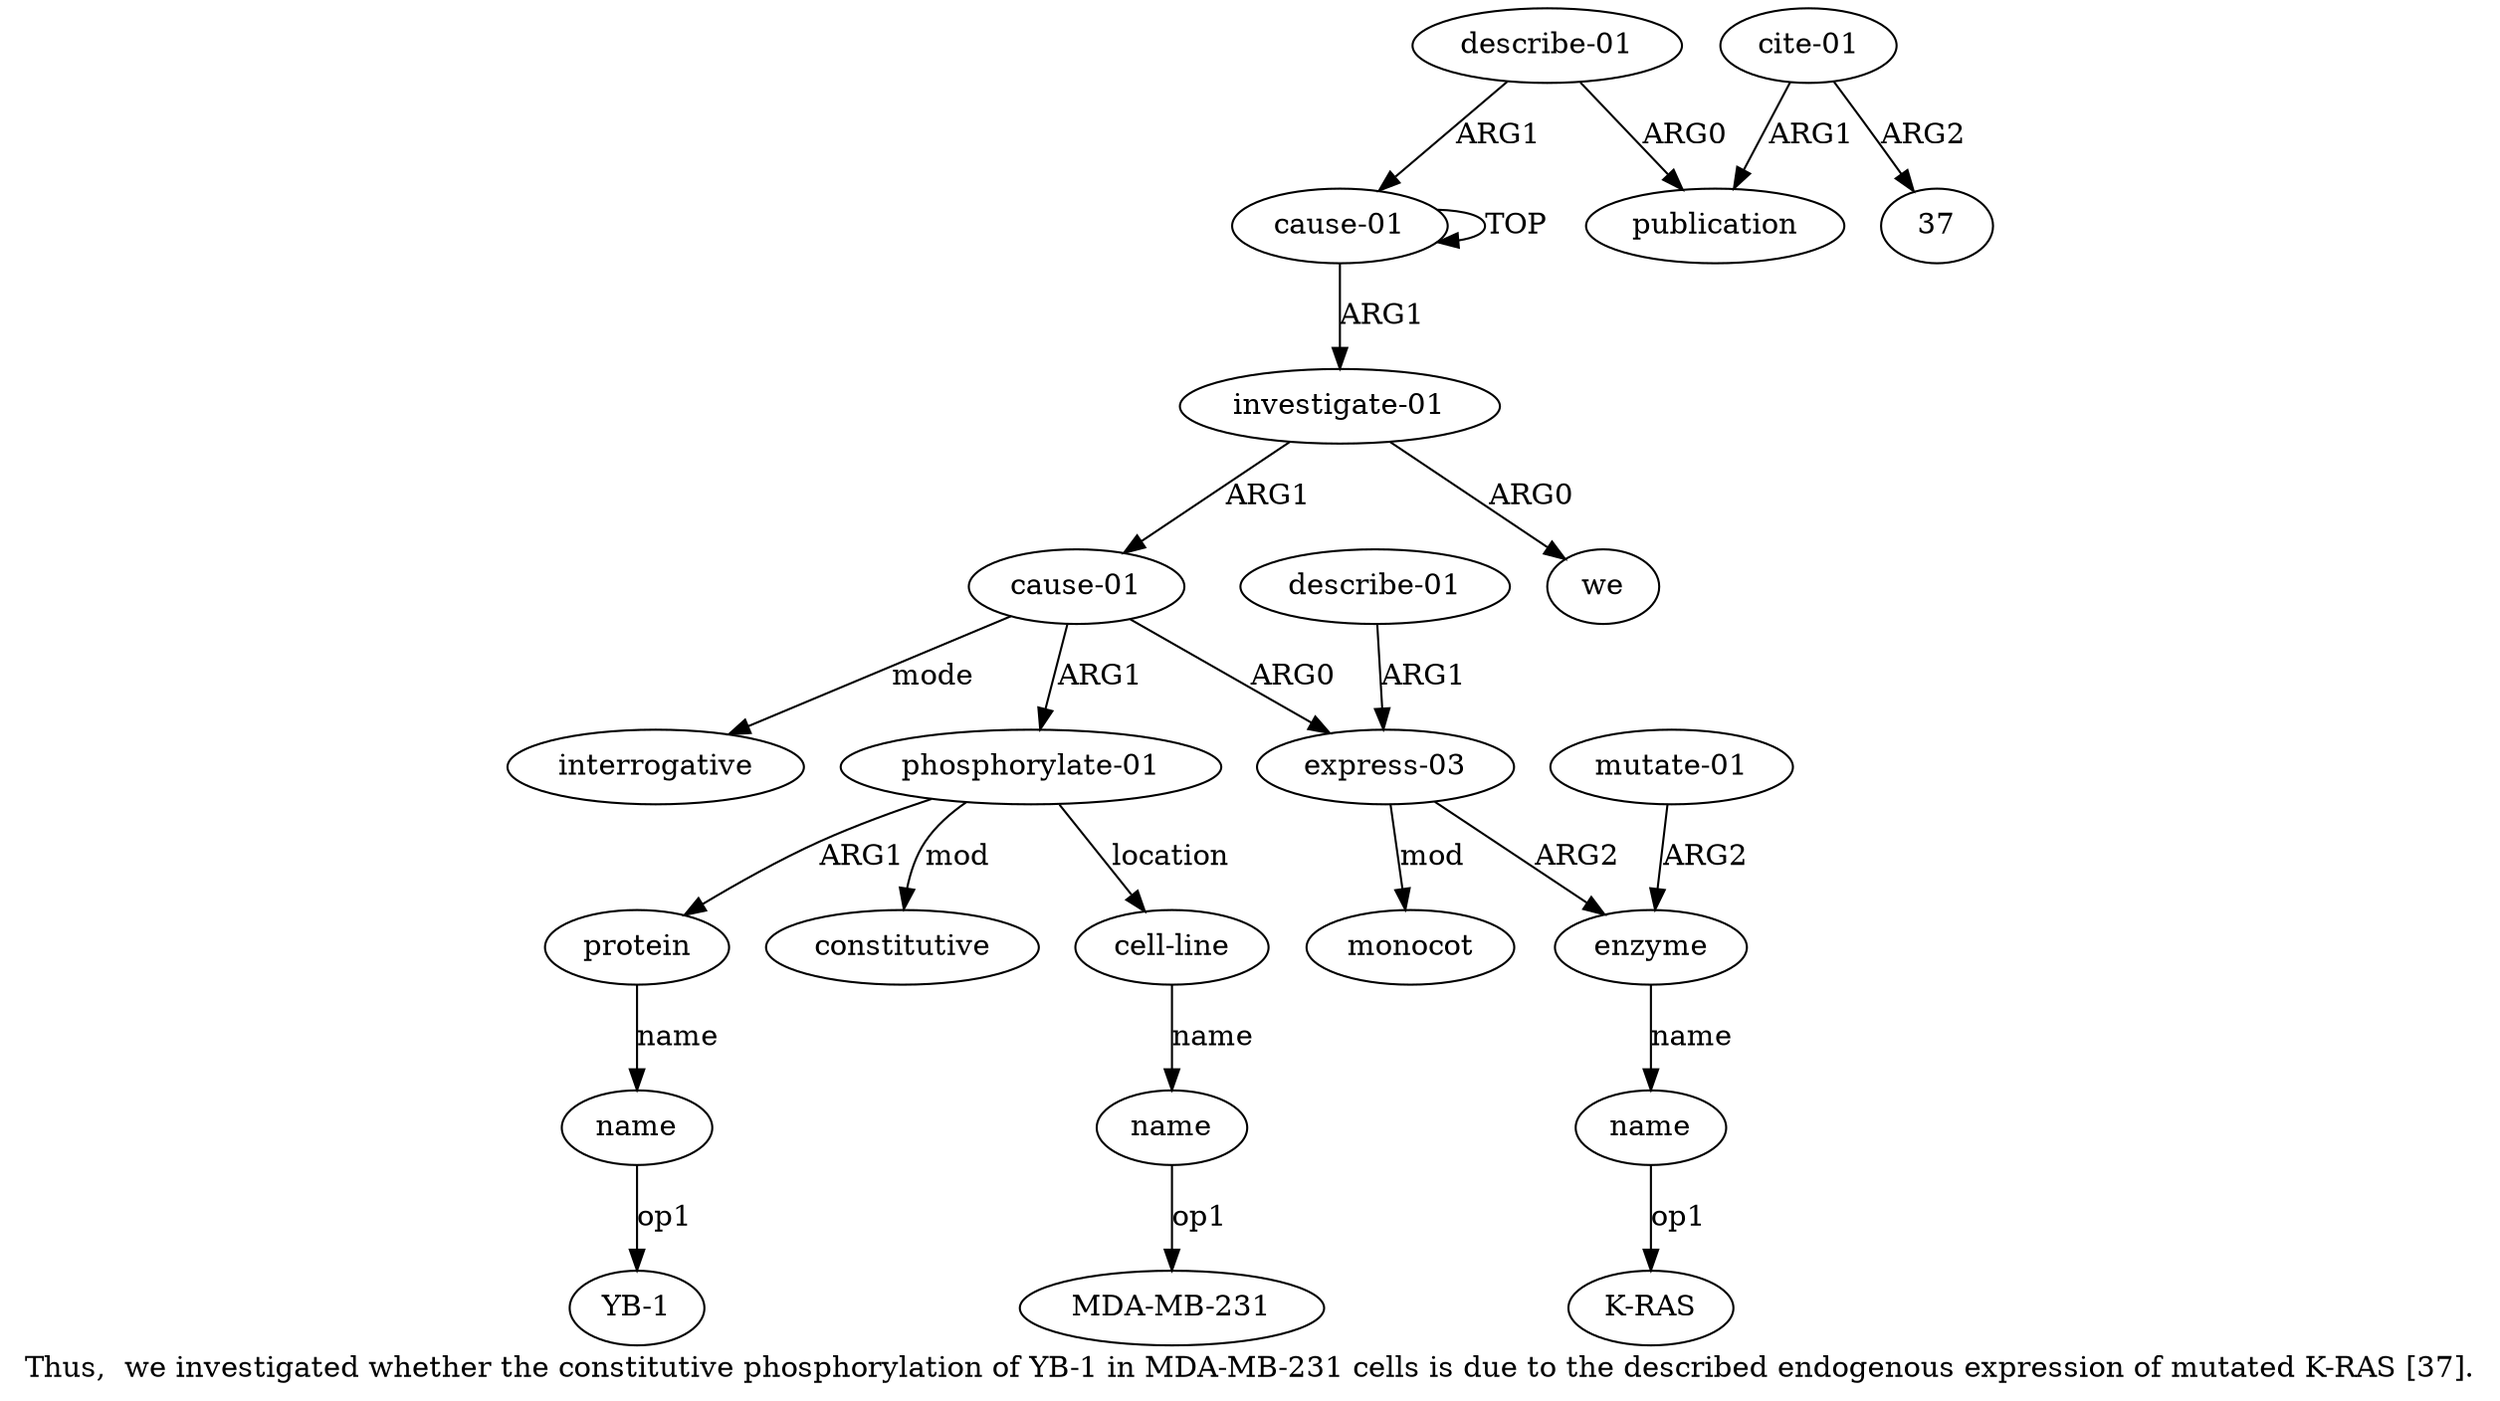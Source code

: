 digraph  {
	graph [label="Thus,  we investigated whether the constitutive phosphorylation of YB-1 in MDA-MB-231 cells is due to the described endogenous expression \
of mutated K-RAS [37]."];
	node [label="\N"];
	"a12 YB-1"	 [color=black,
		gold_ind=-1,
		gold_label="YB-1",
		label="YB-1",
		test_ind=-1,
		test_label="YB-1"];
	"a3 interrogative"	 [color=black,
		gold_ind=-1,
		gold_label=interrogative,
		label=interrogative,
		test_ind=-1,
		test_label=interrogative];
	"a18 37"	 [color=black,
		gold_ind=-1,
		gold_label=37,
		label=37,
		test_ind=-1,
		test_label=37];
	a15	 [color=black,
		gold_ind=15,
		gold_label=constitutive,
		label=constitutive,
		test_ind=15,
		test_label=constitutive];
	a14	 [color=black,
		gold_ind=14,
		gold_label=name,
		label=name,
		test_ind=14,
		test_label=name];
	"a14 MDA-MB-231"	 [color=black,
		gold_ind=-1,
		gold_label="MDA-MB-231",
		label="MDA-MB-231",
		test_ind=-1,
		test_label="MDA-MB-231"];
	a14 -> "a14 MDA-MB-231" [key=0,
	color=black,
	gold_label=op1,
	label=op1,
	test_label=op1];
a17 [color=black,
	gold_ind=17,
	gold_label=publication,
	label=publication,
	test_ind=17,
	test_label=publication];
a16 [color=black,
	gold_ind=16,
	gold_label="describe-01",
	label="describe-01",
	test_ind=16,
	test_label="describe-01"];
a16 -> a17 [key=0,
color=black,
gold_label=ARG0,
label=ARG0,
test_label=ARG0];
a0 [color=black,
gold_ind=0,
gold_label="cause-01",
label="cause-01",
test_ind=0,
test_label="cause-01"];
a16 -> a0 [key=0,
color=black,
gold_label=ARG1,
label=ARG1,
test_label=ARG1];
a11 [color=black,
gold_ind=11,
gold_label=protein,
label=protein,
test_ind=11,
test_label=protein];
a12 [color=black,
gold_ind=12,
gold_label=name,
label=name,
test_ind=12,
test_label=name];
a11 -> a12 [key=0,
color=black,
gold_label=name,
label=name,
test_label=name];
a10 [color=black,
gold_ind=10,
gold_label="phosphorylate-01",
label="phosphorylate-01",
test_ind=10,
test_label="phosphorylate-01"];
a10 -> a15 [key=0,
color=black,
gold_label=mod,
label=mod,
test_label=mod];
a10 -> a11 [key=0,
color=black,
gold_label=ARG1,
label=ARG1,
test_label=ARG1];
a13 [color=black,
gold_ind=13,
gold_label="cell-line",
label="cell-line",
test_ind=13,
test_label="cell-line"];
a10 -> a13 [key=0,
color=black,
gold_label=location,
label=location,
test_label=location];
a13 -> a14 [key=0,
color=black,
gold_label=name,
label=name,
test_label=name];
a12 -> "a12 YB-1" [key=0,
color=black,
gold_label=op1,
label=op1,
test_label=op1];
a18 [color=black,
gold_ind=18,
gold_label="cite-01",
label="cite-01",
test_ind=18,
test_label="cite-01"];
a18 -> "a18 37" [key=0,
color=black,
gold_label=ARG2,
label=ARG2,
test_label=ARG2];
a18 -> a17 [key=0,
color=black,
gold_label=ARG1,
label=ARG1,
test_label=ARG1];
"a6 K-RAS" [color=black,
gold_ind=-1,
gold_label="K-RAS",
label="K-RAS",
test_ind=-1,
test_label="K-RAS"];
a1 [color=black,
gold_ind=1,
gold_label="investigate-01",
label="investigate-01",
test_ind=1,
test_label="investigate-01"];
a3 [color=black,
gold_ind=3,
gold_label="cause-01",
label="cause-01",
test_ind=3,
test_label="cause-01"];
a1 -> a3 [key=0,
color=black,
gold_label=ARG1,
label=ARG1,
test_label=ARG1];
a2 [color=black,
gold_ind=2,
gold_label=we,
label=we,
test_ind=2,
test_label=we];
a1 -> a2 [key=0,
color=black,
gold_label=ARG0,
label=ARG0,
test_label=ARG0];
a0 -> a1 [key=0,
color=black,
gold_label=ARG1,
label=ARG1,
test_label=ARG1];
a0 -> a0 [key=0,
color=black,
gold_label=TOP,
label=TOP,
test_label=TOP];
a3 -> "a3 interrogative" [key=0,
color=black,
gold_label=mode,
label=mode,
test_label=mode];
a3 -> a10 [key=0,
color=black,
gold_label=ARG1,
label=ARG1,
test_label=ARG1];
a4 [color=black,
gold_ind=4,
gold_label="express-03",
label="express-03",
test_ind=4,
test_label="express-03"];
a3 -> a4 [key=0,
color=black,
gold_label=ARG0,
label=ARG0,
test_label=ARG0];
a5 [color=black,
gold_ind=5,
gold_label=enzyme,
label=enzyme,
test_ind=5,
test_label=enzyme];
a6 [color=black,
gold_ind=6,
gold_label=name,
label=name,
test_ind=6,
test_label=name];
a5 -> a6 [key=0,
color=black,
gold_label=name,
label=name,
test_label=name];
a4 -> a5 [key=0,
color=black,
gold_label=ARG2,
label=ARG2,
test_label=ARG2];
a9 [color=black,
gold_ind=9,
gold_label=monocot,
label=monocot,
test_ind=9,
test_label=monocot];
a4 -> a9 [key=0,
color=black,
gold_label=mod,
label=mod,
test_label=mod];
a7 [color=black,
gold_ind=7,
gold_label="mutate-01",
label="mutate-01",
test_ind=7,
test_label="mutate-01"];
a7 -> a5 [key=0,
color=black,
gold_label=ARG2,
label=ARG2,
test_label=ARG2];
a6 -> "a6 K-RAS" [key=0,
color=black,
gold_label=op1,
label=op1,
test_label=op1];
a8 [color=black,
gold_ind=8,
gold_label="describe-01",
label="describe-01",
test_ind=8,
test_label="describe-01"];
a8 -> a4 [key=0,
color=black,
gold_label=ARG1,
label=ARG1,
test_label=ARG1];
}
